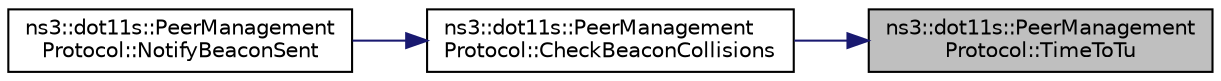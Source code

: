 digraph "ns3::dot11s::PeerManagementProtocol::TimeToTu"
{
 // LATEX_PDF_SIZE
  edge [fontname="Helvetica",fontsize="10",labelfontname="Helvetica",labelfontsize="10"];
  node [fontname="Helvetica",fontsize="10",shape=record];
  rankdir="RL";
  Node1 [label="ns3::dot11s::PeerManagement\lProtocol::TimeToTu",height=0.2,width=0.4,color="black", fillcolor="grey75", style="filled", fontcolor="black",tooltip="plugins"];
  Node1 -> Node2 [dir="back",color="midnightblue",fontsize="10",style="solid",fontname="Helvetica"];
  Node2 [label="ns3::dot11s::PeerManagement\lProtocol::CheckBeaconCollisions",height=0.2,width=0.4,color="black", fillcolor="white", style="filled",URL="$classns3_1_1dot11s_1_1_peer_management_protocol.html#abe64c73c24a2981240b5f85fb87a5160",tooltip="BCA."];
  Node2 -> Node3 [dir="back",color="midnightblue",fontsize="10",style="solid",fontname="Helvetica"];
  Node3 [label="ns3::dot11s::PeerManagement\lProtocol::NotifyBeaconSent",height=0.2,width=0.4,color="black", fillcolor="white", style="filled",URL="$classns3_1_1dot11s_1_1_peer_management_protocol.html#a92bdb582f3c57ccf14d156947350ea43",tooltip="Notify about beacon send event, needed to schedule BCA."];
}

